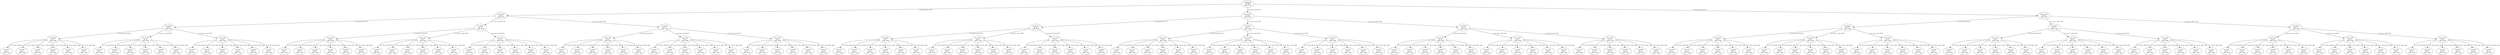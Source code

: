 digraph G {0 [label = "Q=393.09
N=69
 Q/N=5.70"]
0 -> 1 [label = "t=0, p=0, uct=0.37"]
1 [label = "Q=131.03
N=23
 Q/N=5.70"]
1 -> 4 [label = "t=1, p=0, uct=3.17"]
4 [label = "Q=45.46
N=8
 Q/N=5.68"]
4 -> 13 [label = "t=2, p=0, uct=6.13"]
13 [label = "Q=16.93
N=3
 Q/N=5.64"]
13 -> 40 [label = "t=7, p=0, uct=9.18"]
40 [label = "Q=5.64
N=1
 Q/N=5.64"]
13 -> 41 [label = "t=3, p=0, uct=9.18"]
41 [label = "Q=5.64
N=1
 Q/N=5.64"]
13 -> 42 [label = "t=7, p=1, uct=-nan"]
42 [label = "Q=0.00
N=0
 Q/N=-nan"]
13 -> 43 [label = "t=3, p=1, uct=-nan"]
43 [label = "Q=0.00
N=0
 Q/N=-nan"]
13 -> 44 [label = "t=7, p=2, uct=-nan"]
44 [label = "Q=0.00
N=0
 Q/N=-nan"]
13 -> 45 [label = "t=3, p=2, uct=-nan"]
45 [label = "Q=0.00
N=0
 Q/N=-nan"]
4 -> 14 [label = "t=2, p=1, uct=8.78"]
14 [label = "Q=11.29
N=2
 Q/N=5.64"]
14 -> 94 [label = "t=7, p=0, uct=6.13"]
94 [label = "Q=5.64
N=1
 Q/N=5.64"]
14 -> 95 [label = "t=3, p=0, uct=-nan"]
95 [label = "Q=0.00
N=0
 Q/N=-nan"]
14 -> 96 [label = "t=7, p=1, uct=-nan"]
96 [label = "Q=0.00
N=0
 Q/N=-nan"]
14 -> 97 [label = "t=3, p=1, uct=-nan"]
97 [label = "Q=0.00
N=0
 Q/N=-nan"]
14 -> 98 [label = "t=7, p=2, uct=-nan"]
98 [label = "Q=0.00
N=0
 Q/N=-nan"]
14 -> 99 [label = "t=3, p=2, uct=-nan"]
99 [label = "Q=0.00
N=0
 Q/N=-nan"]
4 -> 15 [label = "t=2, p=2, uct=8.78"]
15 [label = "Q=11.29
N=2
 Q/N=5.64"]
15 -> 148 [label = "t=7, p=0, uct=6.13"]
148 [label = "Q=5.64
N=1
 Q/N=5.64"]
15 -> 149 [label = "t=3, p=0, uct=-nan"]
149 [label = "Q=0.00
N=0
 Q/N=-nan"]
15 -> 150 [label = "t=7, p=1, uct=-nan"]
150 [label = "Q=0.00
N=0
 Q/N=-nan"]
15 -> 151 [label = "t=3, p=1, uct=-nan"]
151 [label = "Q=0.00
N=0
 Q/N=-nan"]
15 -> 152 [label = "t=7, p=2, uct=-nan"]
152 [label = "Q=0.00
N=0
 Q/N=-nan"]
15 -> 153 [label = "t=3, p=2, uct=-nan"]
153 [label = "Q=0.00
N=0
 Q/N=-nan"]
1 -> 5 [label = "t=1, p=1, uct=3.78"]
5 [label = "Q=39.81
N=7
 Q/N=5.69"]
5 -> 22 [label = "t=2, p=0, uct=8.31"]
22 [label = "Q=11.29
N=2
 Q/N=5.64"]
22 -> 58 [label = "t=7, p=0, uct=6.13"]
58 [label = "Q=5.64
N=1
 Q/N=5.64"]
22 -> 59 [label = "t=3, p=0, uct=-nan"]
59 [label = "Q=0.00
N=0
 Q/N=-nan"]
22 -> 60 [label = "t=7, p=1, uct=-nan"]
60 [label = "Q=0.00
N=0
 Q/N=-nan"]
22 -> 61 [label = "t=3, p=1, uct=-nan"]
61 [label = "Q=0.00
N=0
 Q/N=-nan"]
22 -> 62 [label = "t=7, p=2, uct=-nan"]
62 [label = "Q=0.00
N=0
 Q/N=-nan"]
22 -> 63 [label = "t=3, p=2, uct=-nan"]
63 [label = "Q=0.00
N=0
 Q/N=-nan"]
5 -> 23 [label = "t=2, p=1, uct=8.31"]
23 [label = "Q=11.29
N=2
 Q/N=5.64"]
23 -> 112 [label = "t=7, p=0, uct=6.13"]
112 [label = "Q=5.64
N=1
 Q/N=5.64"]
23 -> 113 [label = "t=3, p=0, uct=-nan"]
113 [label = "Q=0.00
N=0
 Q/N=-nan"]
23 -> 114 [label = "t=7, p=1, uct=-nan"]
114 [label = "Q=0.00
N=0
 Q/N=-nan"]
23 -> 115 [label = "t=3, p=1, uct=-nan"]
115 [label = "Q=0.00
N=0
 Q/N=-nan"]
23 -> 116 [label = "t=7, p=2, uct=-nan"]
116 [label = "Q=0.00
N=0
 Q/N=-nan"]
23 -> 117 [label = "t=3, p=2, uct=-nan"]
117 [label = "Q=0.00
N=0
 Q/N=-nan"]
5 -> 24 [label = "t=2, p=2, uct=8.31"]
24 [label = "Q=11.29
N=2
 Q/N=5.64"]
24 -> 166 [label = "t=7, p=0, uct=6.13"]
166 [label = "Q=5.64
N=1
 Q/N=5.64"]
24 -> 167 [label = "t=3, p=0, uct=-nan"]
167 [label = "Q=0.00
N=0
 Q/N=-nan"]
24 -> 168 [label = "t=7, p=1, uct=-nan"]
168 [label = "Q=0.00
N=0
 Q/N=-nan"]
24 -> 169 [label = "t=3, p=1, uct=-nan"]
169 [label = "Q=0.00
N=0
 Q/N=-nan"]
24 -> 170 [label = "t=7, p=2, uct=-nan"]
170 [label = "Q=0.00
N=0
 Q/N=-nan"]
24 -> 171 [label = "t=3, p=2, uct=-nan"]
171 [label = "Q=0.00
N=0
 Q/N=-nan"]
1 -> 6 [label = "t=1, p=2, uct=3.78"]
6 [label = "Q=39.81
N=7
 Q/N=5.69"]
6 -> 31 [label = "t=2, p=0, uct=8.31"]
31 [label = "Q=11.29
N=2
 Q/N=5.64"]
31 -> 76 [label = "t=7, p=0, uct=6.13"]
76 [label = "Q=5.64
N=1
 Q/N=5.64"]
31 -> 77 [label = "t=3, p=0, uct=-nan"]
77 [label = "Q=0.00
N=0
 Q/N=-nan"]
31 -> 78 [label = "t=7, p=1, uct=-nan"]
78 [label = "Q=0.00
N=0
 Q/N=-nan"]
31 -> 79 [label = "t=3, p=1, uct=-nan"]
79 [label = "Q=0.00
N=0
 Q/N=-nan"]
31 -> 80 [label = "t=7, p=2, uct=-nan"]
80 [label = "Q=0.00
N=0
 Q/N=-nan"]
31 -> 81 [label = "t=3, p=2, uct=-nan"]
81 [label = "Q=0.00
N=0
 Q/N=-nan"]
6 -> 32 [label = "t=2, p=1, uct=8.31"]
32 [label = "Q=11.29
N=2
 Q/N=5.64"]
32 -> 130 [label = "t=7, p=0, uct=6.13"]
130 [label = "Q=5.64
N=1
 Q/N=5.64"]
32 -> 131 [label = "t=3, p=0, uct=-nan"]
131 [label = "Q=0.00
N=0
 Q/N=-nan"]
32 -> 132 [label = "t=7, p=1, uct=-nan"]
132 [label = "Q=0.00
N=0
 Q/N=-nan"]
32 -> 133 [label = "t=3, p=1, uct=-nan"]
133 [label = "Q=0.00
N=0
 Q/N=-nan"]
32 -> 134 [label = "t=7, p=2, uct=-nan"]
134 [label = "Q=0.00
N=0
 Q/N=-nan"]
32 -> 135 [label = "t=3, p=2, uct=-nan"]
135 [label = "Q=0.00
N=0
 Q/N=-nan"]
6 -> 33 [label = "t=2, p=2, uct=8.31"]
33 [label = "Q=11.29
N=2
 Q/N=5.64"]
33 -> 184 [label = "t=7, p=0, uct=6.13"]
184 [label = "Q=5.64
N=1
 Q/N=5.64"]
33 -> 185 [label = "t=3, p=0, uct=-nan"]
185 [label = "Q=0.00
N=0
 Q/N=-nan"]
33 -> 186 [label = "t=7, p=1, uct=-nan"]
186 [label = "Q=0.00
N=0
 Q/N=-nan"]
33 -> 187 [label = "t=3, p=1, uct=-nan"]
187 [label = "Q=0.00
N=0
 Q/N=-nan"]
33 -> 188 [label = "t=7, p=2, uct=-nan"]
188 [label = "Q=0.00
N=0
 Q/N=-nan"]
33 -> 189 [label = "t=3, p=2, uct=-nan"]
189 [label = "Q=0.00
N=0
 Q/N=-nan"]
0 -> 2 [label = "t=0, p=1, uct=0.37"]
2 [label = "Q=131.03
N=23
 Q/N=5.70"]
2 -> 7 [label = "t=1, p=0, uct=3.17"]
7 [label = "Q=45.46
N=8
 Q/N=5.68"]
7 -> 16 [label = "t=2, p=0, uct=6.13"]
16 [label = "Q=16.93
N=3
 Q/N=5.64"]
16 -> 46 [label = "t=7, p=0, uct=9.18"]
46 [label = "Q=5.64
N=1
 Q/N=5.64"]
16 -> 47 [label = "t=3, p=0, uct=9.18"]
47 [label = "Q=5.64
N=1
 Q/N=5.64"]
16 -> 48 [label = "t=7, p=1, uct=-nan"]
48 [label = "Q=0.00
N=0
 Q/N=-nan"]
16 -> 49 [label = "t=3, p=1, uct=-nan"]
49 [label = "Q=0.00
N=0
 Q/N=-nan"]
16 -> 50 [label = "t=7, p=2, uct=-nan"]
50 [label = "Q=0.00
N=0
 Q/N=-nan"]
16 -> 51 [label = "t=3, p=2, uct=-nan"]
51 [label = "Q=0.00
N=0
 Q/N=-nan"]
7 -> 17 [label = "t=2, p=1, uct=8.78"]
17 [label = "Q=11.29
N=2
 Q/N=5.64"]
17 -> 100 [label = "t=7, p=0, uct=6.13"]
100 [label = "Q=5.64
N=1
 Q/N=5.64"]
17 -> 101 [label = "t=3, p=0, uct=-nan"]
101 [label = "Q=0.00
N=0
 Q/N=-nan"]
17 -> 102 [label = "t=7, p=1, uct=-nan"]
102 [label = "Q=0.00
N=0
 Q/N=-nan"]
17 -> 103 [label = "t=3, p=1, uct=-nan"]
103 [label = "Q=0.00
N=0
 Q/N=-nan"]
17 -> 104 [label = "t=7, p=2, uct=-nan"]
104 [label = "Q=0.00
N=0
 Q/N=-nan"]
17 -> 105 [label = "t=3, p=2, uct=-nan"]
105 [label = "Q=0.00
N=0
 Q/N=-nan"]
7 -> 18 [label = "t=2, p=2, uct=8.78"]
18 [label = "Q=11.29
N=2
 Q/N=5.64"]
18 -> 154 [label = "t=7, p=0, uct=6.13"]
154 [label = "Q=5.64
N=1
 Q/N=5.64"]
18 -> 155 [label = "t=3, p=0, uct=-nan"]
155 [label = "Q=0.00
N=0
 Q/N=-nan"]
18 -> 156 [label = "t=7, p=1, uct=-nan"]
156 [label = "Q=0.00
N=0
 Q/N=-nan"]
18 -> 157 [label = "t=3, p=1, uct=-nan"]
157 [label = "Q=0.00
N=0
 Q/N=-nan"]
18 -> 158 [label = "t=7, p=2, uct=-nan"]
158 [label = "Q=0.00
N=0
 Q/N=-nan"]
18 -> 159 [label = "t=3, p=2, uct=-nan"]
159 [label = "Q=0.00
N=0
 Q/N=-nan"]
2 -> 8 [label = "t=1, p=1, uct=3.78"]
8 [label = "Q=39.81
N=7
 Q/N=5.69"]
8 -> 25 [label = "t=2, p=0, uct=8.31"]
25 [label = "Q=11.29
N=2
 Q/N=5.64"]
25 -> 64 [label = "t=7, p=0, uct=6.13"]
64 [label = "Q=5.64
N=1
 Q/N=5.64"]
25 -> 65 [label = "t=3, p=0, uct=-nan"]
65 [label = "Q=0.00
N=0
 Q/N=-nan"]
25 -> 66 [label = "t=7, p=1, uct=-nan"]
66 [label = "Q=0.00
N=0
 Q/N=-nan"]
25 -> 67 [label = "t=3, p=1, uct=-nan"]
67 [label = "Q=0.00
N=0
 Q/N=-nan"]
25 -> 68 [label = "t=7, p=2, uct=-nan"]
68 [label = "Q=0.00
N=0
 Q/N=-nan"]
25 -> 69 [label = "t=3, p=2, uct=-nan"]
69 [label = "Q=0.00
N=0
 Q/N=-nan"]
8 -> 26 [label = "t=2, p=1, uct=8.31"]
26 [label = "Q=11.29
N=2
 Q/N=5.64"]
26 -> 118 [label = "t=7, p=0, uct=6.13"]
118 [label = "Q=5.64
N=1
 Q/N=5.64"]
26 -> 119 [label = "t=3, p=0, uct=-nan"]
119 [label = "Q=0.00
N=0
 Q/N=-nan"]
26 -> 120 [label = "t=7, p=1, uct=-nan"]
120 [label = "Q=0.00
N=0
 Q/N=-nan"]
26 -> 121 [label = "t=3, p=1, uct=-nan"]
121 [label = "Q=0.00
N=0
 Q/N=-nan"]
26 -> 122 [label = "t=7, p=2, uct=-nan"]
122 [label = "Q=0.00
N=0
 Q/N=-nan"]
26 -> 123 [label = "t=3, p=2, uct=-nan"]
123 [label = "Q=0.00
N=0
 Q/N=-nan"]
8 -> 27 [label = "t=2, p=2, uct=8.31"]
27 [label = "Q=11.29
N=2
 Q/N=5.64"]
27 -> 172 [label = "t=7, p=0, uct=6.13"]
172 [label = "Q=5.64
N=1
 Q/N=5.64"]
27 -> 173 [label = "t=3, p=0, uct=-nan"]
173 [label = "Q=0.00
N=0
 Q/N=-nan"]
27 -> 174 [label = "t=7, p=1, uct=-nan"]
174 [label = "Q=0.00
N=0
 Q/N=-nan"]
27 -> 175 [label = "t=3, p=1, uct=-nan"]
175 [label = "Q=0.00
N=0
 Q/N=-nan"]
27 -> 176 [label = "t=7, p=2, uct=-nan"]
176 [label = "Q=0.00
N=0
 Q/N=-nan"]
27 -> 177 [label = "t=3, p=2, uct=-nan"]
177 [label = "Q=0.00
N=0
 Q/N=-nan"]
2 -> 9 [label = "t=1, p=2, uct=3.78"]
9 [label = "Q=39.81
N=7
 Q/N=5.69"]
9 -> 34 [label = "t=2, p=0, uct=8.31"]
34 [label = "Q=11.29
N=2
 Q/N=5.64"]
34 -> 82 [label = "t=7, p=0, uct=6.13"]
82 [label = "Q=5.64
N=1
 Q/N=5.64"]
34 -> 83 [label = "t=3, p=0, uct=-nan"]
83 [label = "Q=0.00
N=0
 Q/N=-nan"]
34 -> 84 [label = "t=7, p=1, uct=-nan"]
84 [label = "Q=0.00
N=0
 Q/N=-nan"]
34 -> 85 [label = "t=3, p=1, uct=-nan"]
85 [label = "Q=0.00
N=0
 Q/N=-nan"]
34 -> 86 [label = "t=7, p=2, uct=-nan"]
86 [label = "Q=0.00
N=0
 Q/N=-nan"]
34 -> 87 [label = "t=3, p=2, uct=-nan"]
87 [label = "Q=0.00
N=0
 Q/N=-nan"]
9 -> 35 [label = "t=2, p=1, uct=8.31"]
35 [label = "Q=11.29
N=2
 Q/N=5.64"]
35 -> 136 [label = "t=7, p=0, uct=6.13"]
136 [label = "Q=5.64
N=1
 Q/N=5.64"]
35 -> 137 [label = "t=3, p=0, uct=-nan"]
137 [label = "Q=0.00
N=0
 Q/N=-nan"]
35 -> 138 [label = "t=7, p=1, uct=-nan"]
138 [label = "Q=0.00
N=0
 Q/N=-nan"]
35 -> 139 [label = "t=3, p=1, uct=-nan"]
139 [label = "Q=0.00
N=0
 Q/N=-nan"]
35 -> 140 [label = "t=7, p=2, uct=-nan"]
140 [label = "Q=0.00
N=0
 Q/N=-nan"]
35 -> 141 [label = "t=3, p=2, uct=-nan"]
141 [label = "Q=0.00
N=0
 Q/N=-nan"]
9 -> 36 [label = "t=2, p=2, uct=8.31"]
36 [label = "Q=11.29
N=2
 Q/N=5.64"]
36 -> 190 [label = "t=7, p=0, uct=6.13"]
190 [label = "Q=5.64
N=1
 Q/N=5.64"]
36 -> 191 [label = "t=3, p=0, uct=-nan"]
191 [label = "Q=0.00
N=0
 Q/N=-nan"]
36 -> 192 [label = "t=7, p=1, uct=-nan"]
192 [label = "Q=0.00
N=0
 Q/N=-nan"]
36 -> 193 [label = "t=3, p=1, uct=-nan"]
193 [label = "Q=0.00
N=0
 Q/N=-nan"]
36 -> 194 [label = "t=7, p=2, uct=-nan"]
194 [label = "Q=0.00
N=0
 Q/N=-nan"]
36 -> 195 [label = "t=3, p=2, uct=-nan"]
195 [label = "Q=0.00
N=0
 Q/N=-nan"]
0 -> 3 [label = "t=0, p=2, uct=0.37"]
3 [label = "Q=131.03
N=23
 Q/N=5.70"]
3 -> 10 [label = "t=1, p=0, uct=3.17"]
10 [label = "Q=45.46
N=8
 Q/N=5.68"]
10 -> 19 [label = "t=2, p=0, uct=6.13"]
19 [label = "Q=16.93
N=3
 Q/N=5.64"]
19 -> 52 [label = "t=7, p=0, uct=9.18"]
52 [label = "Q=5.64
N=1
 Q/N=5.64"]
19 -> 53 [label = "t=3, p=0, uct=9.18"]
53 [label = "Q=5.64
N=1
 Q/N=5.64"]
19 -> 54 [label = "t=7, p=1, uct=-nan"]
54 [label = "Q=0.00
N=0
 Q/N=-nan"]
19 -> 55 [label = "t=3, p=1, uct=-nan"]
55 [label = "Q=0.00
N=0
 Q/N=-nan"]
19 -> 56 [label = "t=7, p=2, uct=-nan"]
56 [label = "Q=0.00
N=0
 Q/N=-nan"]
19 -> 57 [label = "t=3, p=2, uct=-nan"]
57 [label = "Q=0.00
N=0
 Q/N=-nan"]
10 -> 20 [label = "t=2, p=1, uct=8.78"]
20 [label = "Q=11.29
N=2
 Q/N=5.64"]
20 -> 106 [label = "t=7, p=0, uct=6.13"]
106 [label = "Q=5.64
N=1
 Q/N=5.64"]
20 -> 107 [label = "t=3, p=0, uct=-nan"]
107 [label = "Q=0.00
N=0
 Q/N=-nan"]
20 -> 108 [label = "t=7, p=1, uct=-nan"]
108 [label = "Q=0.00
N=0
 Q/N=-nan"]
20 -> 109 [label = "t=3, p=1, uct=-nan"]
109 [label = "Q=0.00
N=0
 Q/N=-nan"]
20 -> 110 [label = "t=7, p=2, uct=-nan"]
110 [label = "Q=0.00
N=0
 Q/N=-nan"]
20 -> 111 [label = "t=3, p=2, uct=-nan"]
111 [label = "Q=0.00
N=0
 Q/N=-nan"]
10 -> 21 [label = "t=2, p=2, uct=8.78"]
21 [label = "Q=11.29
N=2
 Q/N=5.64"]
21 -> 160 [label = "t=7, p=0, uct=6.13"]
160 [label = "Q=5.64
N=1
 Q/N=5.64"]
21 -> 161 [label = "t=3, p=0, uct=-nan"]
161 [label = "Q=0.00
N=0
 Q/N=-nan"]
21 -> 162 [label = "t=7, p=1, uct=-nan"]
162 [label = "Q=0.00
N=0
 Q/N=-nan"]
21 -> 163 [label = "t=3, p=1, uct=-nan"]
163 [label = "Q=0.00
N=0
 Q/N=-nan"]
21 -> 164 [label = "t=7, p=2, uct=-nan"]
164 [label = "Q=0.00
N=0
 Q/N=-nan"]
21 -> 165 [label = "t=3, p=2, uct=-nan"]
165 [label = "Q=0.00
N=0
 Q/N=-nan"]
3 -> 11 [label = "t=1, p=1, uct=3.78"]
11 [label = "Q=39.81
N=7
 Q/N=5.69"]
11 -> 28 [label = "t=2, p=0, uct=8.31"]
28 [label = "Q=11.29
N=2
 Q/N=5.64"]
28 -> 70 [label = "t=7, p=0, uct=6.13"]
70 [label = "Q=5.64
N=1
 Q/N=5.64"]
28 -> 71 [label = "t=3, p=0, uct=-nan"]
71 [label = "Q=0.00
N=0
 Q/N=-nan"]
28 -> 72 [label = "t=7, p=1, uct=-nan"]
72 [label = "Q=0.00
N=0
 Q/N=-nan"]
28 -> 73 [label = "t=3, p=1, uct=-nan"]
73 [label = "Q=0.00
N=0
 Q/N=-nan"]
28 -> 74 [label = "t=7, p=2, uct=-nan"]
74 [label = "Q=0.00
N=0
 Q/N=-nan"]
28 -> 75 [label = "t=3, p=2, uct=-nan"]
75 [label = "Q=0.00
N=0
 Q/N=-nan"]
11 -> 29 [label = "t=2, p=1, uct=8.31"]
29 [label = "Q=11.29
N=2
 Q/N=5.64"]
29 -> 124 [label = "t=7, p=0, uct=6.13"]
124 [label = "Q=5.64
N=1
 Q/N=5.64"]
29 -> 125 [label = "t=3, p=0, uct=-nan"]
125 [label = "Q=0.00
N=0
 Q/N=-nan"]
29 -> 126 [label = "t=7, p=1, uct=-nan"]
126 [label = "Q=0.00
N=0
 Q/N=-nan"]
29 -> 127 [label = "t=3, p=1, uct=-nan"]
127 [label = "Q=0.00
N=0
 Q/N=-nan"]
29 -> 128 [label = "t=7, p=2, uct=-nan"]
128 [label = "Q=0.00
N=0
 Q/N=-nan"]
29 -> 129 [label = "t=3, p=2, uct=-nan"]
129 [label = "Q=0.00
N=0
 Q/N=-nan"]
11 -> 30 [label = "t=2, p=2, uct=8.31"]
30 [label = "Q=11.29
N=2
 Q/N=5.64"]
30 -> 178 [label = "t=7, p=0, uct=6.13"]
178 [label = "Q=5.64
N=1
 Q/N=5.64"]
30 -> 179 [label = "t=3, p=0, uct=-nan"]
179 [label = "Q=0.00
N=0
 Q/N=-nan"]
30 -> 180 [label = "t=7, p=1, uct=-nan"]
180 [label = "Q=0.00
N=0
 Q/N=-nan"]
30 -> 181 [label = "t=3, p=1, uct=-nan"]
181 [label = "Q=0.00
N=0
 Q/N=-nan"]
30 -> 182 [label = "t=7, p=2, uct=-nan"]
182 [label = "Q=0.00
N=0
 Q/N=-nan"]
30 -> 183 [label = "t=3, p=2, uct=-nan"]
183 [label = "Q=0.00
N=0
 Q/N=-nan"]
3 -> 12 [label = "t=1, p=2, uct=3.78"]
12 [label = "Q=39.81
N=7
 Q/N=5.69"]
12 -> 37 [label = "t=2, p=0, uct=8.31"]
37 [label = "Q=11.29
N=2
 Q/N=5.64"]
37 -> 88 [label = "t=7, p=0, uct=6.13"]
88 [label = "Q=5.64
N=1
 Q/N=5.64"]
37 -> 89 [label = "t=3, p=0, uct=-nan"]
89 [label = "Q=0.00
N=0
 Q/N=-nan"]
37 -> 90 [label = "t=7, p=1, uct=-nan"]
90 [label = "Q=0.00
N=0
 Q/N=-nan"]
37 -> 91 [label = "t=3, p=1, uct=-nan"]
91 [label = "Q=0.00
N=0
 Q/N=-nan"]
37 -> 92 [label = "t=7, p=2, uct=-nan"]
92 [label = "Q=0.00
N=0
 Q/N=-nan"]
37 -> 93 [label = "t=3, p=2, uct=-nan"]
93 [label = "Q=0.00
N=0
 Q/N=-nan"]
12 -> 38 [label = "t=2, p=1, uct=8.31"]
38 [label = "Q=11.29
N=2
 Q/N=5.64"]
38 -> 142 [label = "t=7, p=0, uct=6.13"]
142 [label = "Q=5.64
N=1
 Q/N=5.64"]
38 -> 143 [label = "t=3, p=0, uct=-nan"]
143 [label = "Q=0.00
N=0
 Q/N=-nan"]
38 -> 144 [label = "t=7, p=1, uct=-nan"]
144 [label = "Q=0.00
N=0
 Q/N=-nan"]
38 -> 145 [label = "t=3, p=1, uct=-nan"]
145 [label = "Q=0.00
N=0
 Q/N=-nan"]
38 -> 146 [label = "t=7, p=2, uct=-nan"]
146 [label = "Q=0.00
N=0
 Q/N=-nan"]
38 -> 147 [label = "t=3, p=2, uct=-nan"]
147 [label = "Q=0.00
N=0
 Q/N=-nan"]
12 -> 39 [label = "t=2, p=2, uct=8.31"]
39 [label = "Q=11.29
N=2
 Q/N=5.64"]
39 -> 196 [label = "t=7, p=0, uct=6.13"]
196 [label = "Q=5.64
N=1
 Q/N=5.64"]
39 -> 197 [label = "t=3, p=0, uct=-nan"]
197 [label = "Q=0.00
N=0
 Q/N=-nan"]
39 -> 198 [label = "t=7, p=1, uct=-nan"]
198 [label = "Q=0.00
N=0
 Q/N=-nan"]
39 -> 199 [label = "t=3, p=1, uct=-nan"]
199 [label = "Q=0.00
N=0
 Q/N=-nan"]
39 -> 200 [label = "t=7, p=2, uct=-nan"]
200 [label = "Q=0.00
N=0
 Q/N=-nan"]
39 -> 201 [label = "t=3, p=2, uct=-nan"]
201 [label = "Q=0.00
N=0
 Q/N=-nan"]
}
